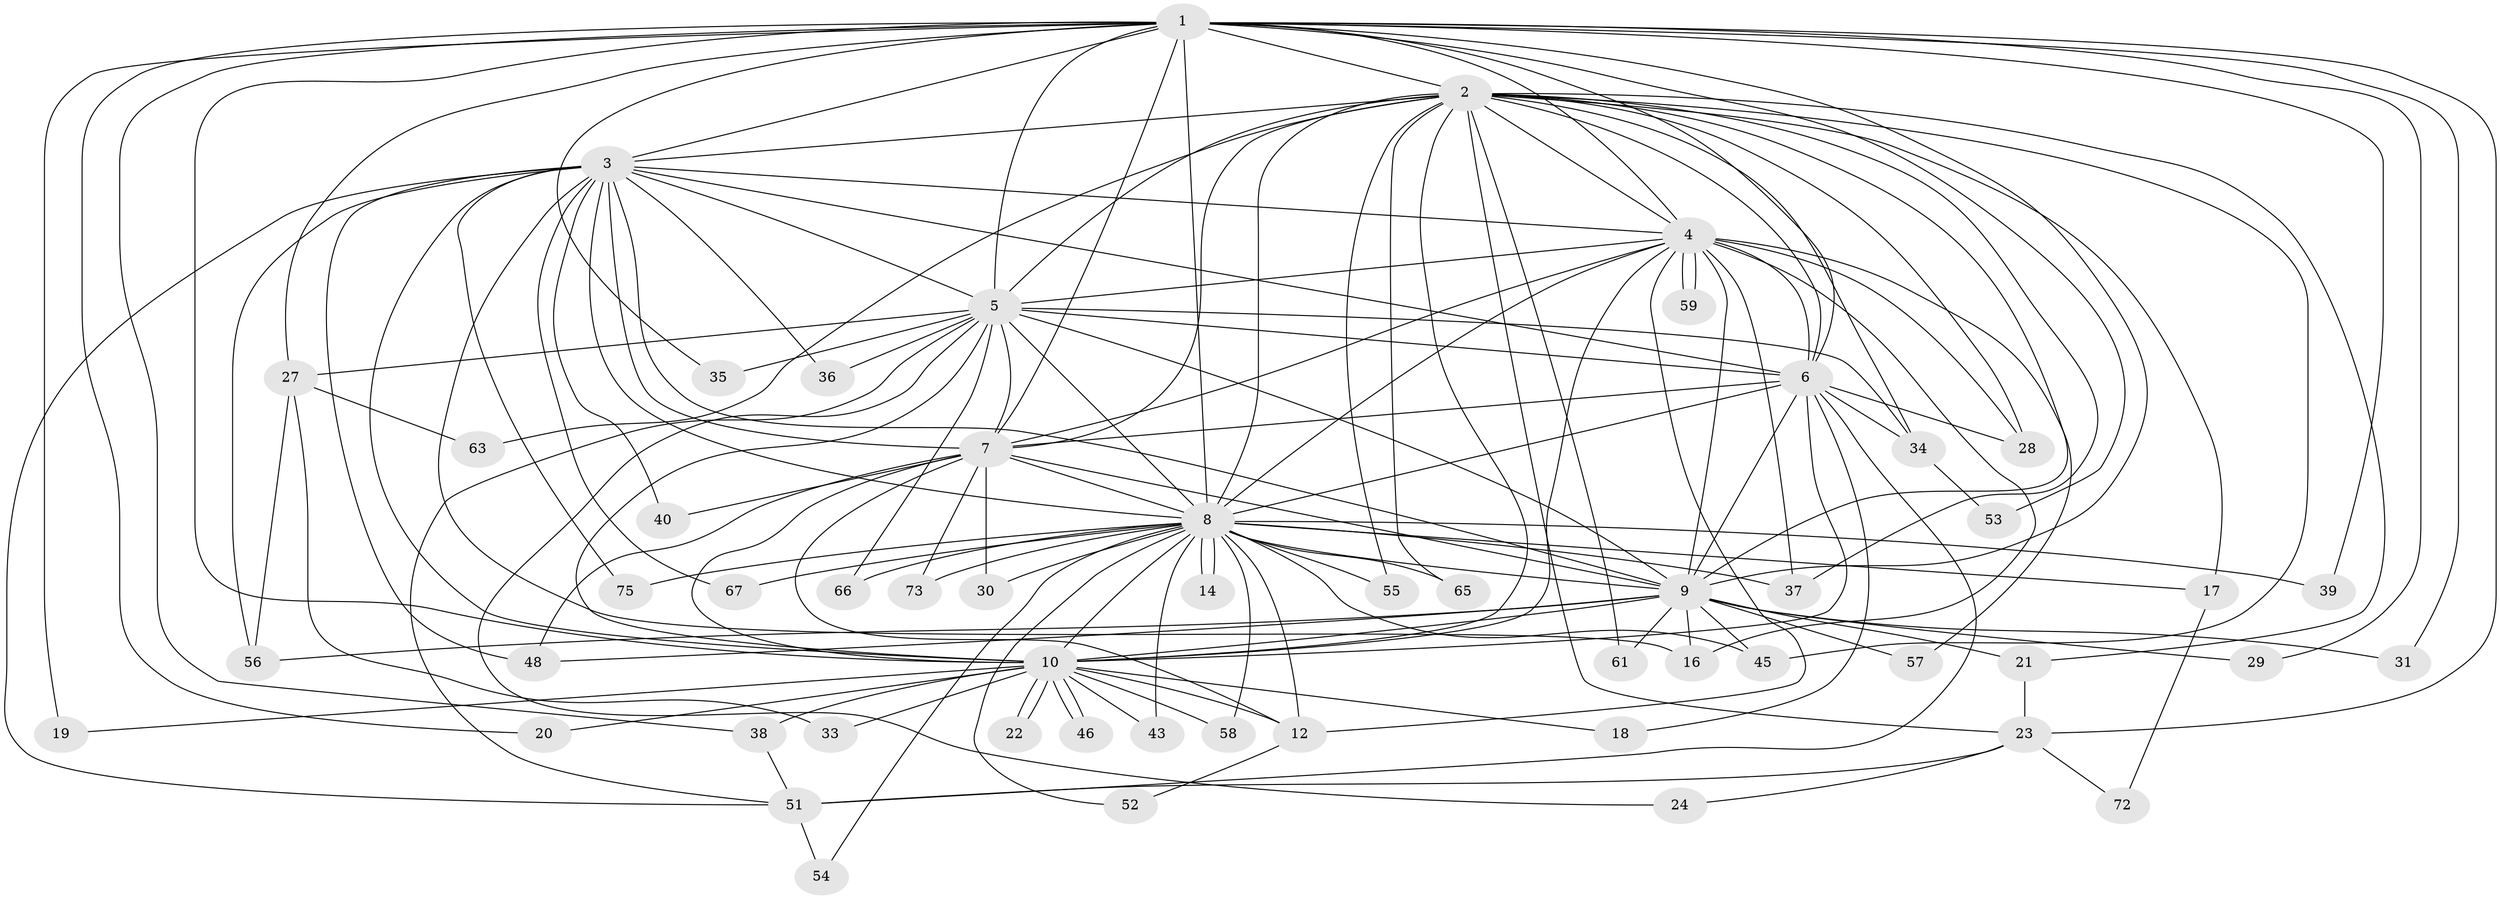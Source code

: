 // Generated by graph-tools (version 1.1) at 2025/23/03/03/25 07:23:43]
// undirected, 55 vertices, 148 edges
graph export_dot {
graph [start="1"]
  node [color=gray90,style=filled];
  1 [super="+25"];
  2 [super="+41"];
  3 [super="+69"];
  4 [super="+32"];
  5 [super="+26"];
  6 [super="+62"];
  7 [super="+74"];
  8 [super="+44"];
  9 [super="+15"];
  10 [super="+11"];
  12 [super="+13"];
  14;
  16;
  17;
  18;
  19 [super="+47"];
  20;
  21 [super="+49"];
  22;
  23 [super="+71"];
  24;
  27 [super="+70"];
  28 [super="+68"];
  29;
  30;
  31;
  33;
  34 [super="+50"];
  35;
  36;
  37 [super="+42"];
  38;
  39;
  40;
  43;
  45 [super="+64"];
  46;
  48;
  51 [super="+60"];
  52;
  53;
  54;
  55;
  56;
  57;
  58;
  59;
  61;
  63;
  65;
  66;
  67;
  72;
  73;
  75;
  1 -- 2 [weight=2];
  1 -- 3;
  1 -- 4;
  1 -- 5;
  1 -- 6;
  1 -- 7;
  1 -- 8 [weight=2];
  1 -- 9;
  1 -- 10;
  1 -- 19 [weight=2];
  1 -- 20;
  1 -- 23;
  1 -- 27;
  1 -- 29;
  1 -- 31;
  1 -- 35;
  1 -- 38;
  1 -- 39;
  1 -- 53;
  2 -- 3;
  2 -- 4;
  2 -- 5;
  2 -- 6;
  2 -- 7;
  2 -- 8;
  2 -- 9 [weight=2];
  2 -- 10;
  2 -- 17;
  2 -- 21;
  2 -- 23;
  2 -- 28;
  2 -- 34;
  2 -- 37;
  2 -- 55;
  2 -- 61;
  2 -- 63;
  2 -- 65;
  2 -- 45;
  3 -- 4;
  3 -- 5;
  3 -- 6;
  3 -- 7 [weight=2];
  3 -- 8;
  3 -- 9;
  3 -- 10;
  3 -- 16;
  3 -- 36;
  3 -- 40;
  3 -- 48;
  3 -- 51;
  3 -- 56;
  3 -- 67;
  3 -- 75;
  4 -- 5;
  4 -- 6;
  4 -- 7;
  4 -- 8;
  4 -- 9;
  4 -- 10;
  4 -- 12;
  4 -- 28;
  4 -- 37;
  4 -- 57;
  4 -- 59;
  4 -- 59;
  4 -- 16;
  5 -- 6;
  5 -- 7;
  5 -- 8;
  5 -- 9;
  5 -- 10 [weight=2];
  5 -- 24;
  5 -- 27;
  5 -- 35;
  5 -- 36;
  5 -- 51;
  5 -- 66;
  5 -- 34;
  6 -- 7;
  6 -- 8;
  6 -- 9;
  6 -- 10;
  6 -- 18;
  6 -- 34;
  6 -- 28;
  6 -- 51;
  7 -- 8;
  7 -- 9;
  7 -- 10;
  7 -- 12;
  7 -- 30;
  7 -- 40;
  7 -- 73;
  7 -- 48;
  8 -- 9;
  8 -- 10;
  8 -- 14;
  8 -- 14;
  8 -- 17;
  8 -- 30;
  8 -- 39;
  8 -- 43;
  8 -- 45;
  8 -- 52;
  8 -- 54;
  8 -- 55;
  8 -- 58;
  8 -- 67;
  8 -- 75;
  8 -- 65;
  8 -- 66;
  8 -- 73;
  8 -- 37;
  8 -- 12;
  9 -- 10;
  9 -- 16;
  9 -- 21;
  9 -- 29;
  9 -- 31;
  9 -- 45;
  9 -- 48;
  9 -- 56;
  9 -- 57;
  9 -- 61;
  10 -- 18;
  10 -- 19;
  10 -- 20;
  10 -- 22;
  10 -- 22;
  10 -- 38;
  10 -- 43;
  10 -- 46;
  10 -- 46;
  10 -- 58;
  10 -- 33;
  10 -- 12;
  12 -- 52;
  17 -- 72;
  21 -- 23;
  23 -- 24;
  23 -- 72;
  23 -- 51;
  27 -- 33;
  27 -- 63;
  27 -- 56;
  34 -- 53;
  38 -- 51;
  51 -- 54;
}
